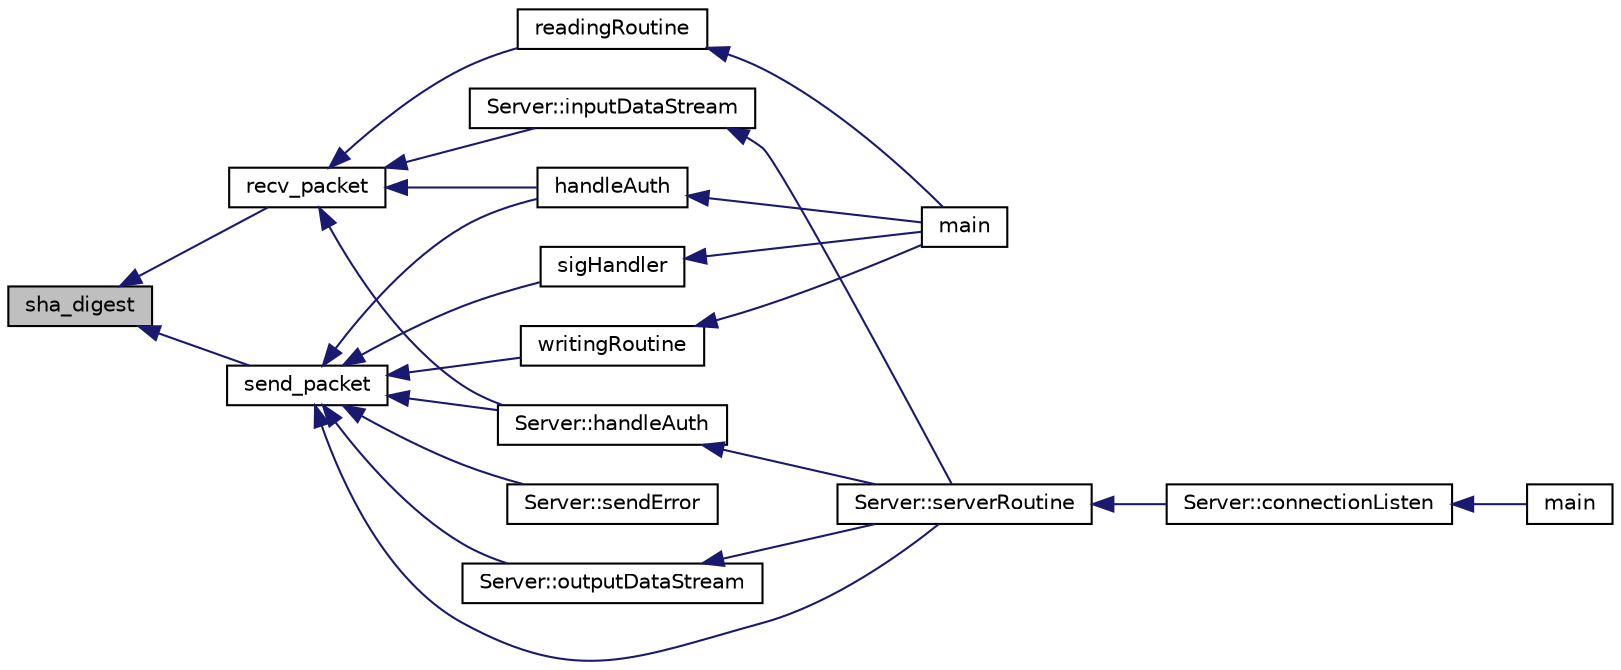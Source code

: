digraph "sha_digest"
{
  edge [fontname="Helvetica",fontsize="10",labelfontname="Helvetica",labelfontsize="10"];
  node [fontname="Helvetica",fontsize="10",shape=record];
  rankdir="LR";
  Node1 [label="sha_digest",height=0.2,width=0.4,color="black", fillcolor="grey75", style="filled", fontcolor="black"];
  Node1 -> Node2 [dir="back",color="midnightblue",fontsize="10",style="solid",fontname="Helvetica"];
  Node2 [label="send_packet",height=0.2,width=0.4,color="black", fillcolor="white", style="filled",URL="$Packet_8cpp.html#a723198aebc9baad8998255313981e357",tooltip="Sends data in form of a SSH_Packet to the SSL socket given. "];
  Node2 -> Node3 [dir="back",color="midnightblue",fontsize="10",style="solid",fontname="Helvetica"];
  Node3 [label="sigHandler",height=0.2,width=0.4,color="black", fillcolor="white", style="filled",URL="$client_8cpp.html#a6fbd5f39facef76ebf39841ec216c287"];
  Node3 -> Node4 [dir="back",color="midnightblue",fontsize="10",style="solid",fontname="Helvetica"];
  Node4 [label="main",height=0.2,width=0.4,color="black", fillcolor="white", style="filled",URL="$client_8cpp.html#a0ddf1224851353fc92bfbff6f499fa97"];
  Node2 -> Node5 [dir="back",color="midnightblue",fontsize="10",style="solid",fontname="Helvetica"];
  Node5 [label="handleAuth",height=0.2,width=0.4,color="black", fillcolor="white", style="filled",URL="$client_8cpp.html#acc99c06b8569296d01808f0193b0e44c"];
  Node5 -> Node4 [dir="back",color="midnightblue",fontsize="10",style="solid",fontname="Helvetica"];
  Node2 -> Node6 [dir="back",color="midnightblue",fontsize="10",style="solid",fontname="Helvetica"];
  Node6 [label="writingRoutine",height=0.2,width=0.4,color="black", fillcolor="white", style="filled",URL="$client_8cpp.html#a431ad8c77691faa3a9c61245742e432d"];
  Node6 -> Node4 [dir="back",color="midnightblue",fontsize="10",style="solid",fontname="Helvetica"];
  Node2 -> Node7 [dir="back",color="midnightblue",fontsize="10",style="solid",fontname="Helvetica"];
  Node7 [label="Server::outputDataStream",height=0.2,width=0.4,color="black", fillcolor="white", style="filled",URL="$classServer.html#a0b247f8f2166b36c3575c4678d0755e9",tooltip="Constantly reads output from the shell and outputs it to the SSL socket. "];
  Node7 -> Node8 [dir="back",color="midnightblue",fontsize="10",style="solid",fontname="Helvetica"];
  Node8 [label="Server::serverRoutine",height=0.2,width=0.4,color="black", fillcolor="white", style="filled",URL="$classServer.html#a47b6e405d109cdd27838220684f0e2e5",tooltip="Prepares execution environment. Runs out and input data streams, spawns a shell for the client..."];
  Node8 -> Node9 [dir="back",color="midnightblue",fontsize="10",style="solid",fontname="Helvetica"];
  Node9 [label="Server::connectionListen",height=0.2,width=0.4,color="black", fillcolor="white", style="filled",URL="$classServer.html#a258c0a0a42d0be99bc4a36b4e6212ed2",tooltip="Listens to connections, fork()&#39;s a child running a shell, reading and writing sessions for each conne..."];
  Node9 -> Node10 [dir="back",color="midnightblue",fontsize="10",style="solid",fontname="Helvetica"];
  Node10 [label="main",height=0.2,width=0.4,color="black", fillcolor="white", style="filled",URL="$server_2src_2main_8cpp.html#a0ddf1224851353fc92bfbff6f499fa97"];
  Node2 -> Node11 [dir="back",color="midnightblue",fontsize="10",style="solid",fontname="Helvetica"];
  Node11 [label="Server::sendError",height=0.2,width=0.4,color="black", fillcolor="white", style="filled",URL="$classServer.html#abc80f4931ae5b5860a9f70ffac1b89c5",tooltip="Sends an error to the SSL socket. "];
  Node2 -> Node8 [dir="back",color="midnightblue",fontsize="10",style="solid",fontname="Helvetica"];
  Node2 -> Node12 [dir="back",color="midnightblue",fontsize="10",style="solid",fontname="Helvetica"];
  Node12 [label="Server::handleAuth",height=0.2,width=0.4,color="black", fillcolor="white", style="filled",URL="$classServer.html#a7d999a07f62d1d3d7dff37b6935c01a6"];
  Node12 -> Node8 [dir="back",color="midnightblue",fontsize="10",style="solid",fontname="Helvetica"];
  Node1 -> Node13 [dir="back",color="midnightblue",fontsize="10",style="solid",fontname="Helvetica"];
  Node13 [label="recv_packet",height=0.2,width=0.4,color="black", fillcolor="white", style="filled",URL="$Packet_8cpp.html#adaa6274c063dfae816caaf9a68774698",tooltip="Recieves a SSH_Packet from an SSL socket. Reads each part and assembles it into the structure..."];
  Node13 -> Node5 [dir="back",color="midnightblue",fontsize="10",style="solid",fontname="Helvetica"];
  Node13 -> Node14 [dir="back",color="midnightblue",fontsize="10",style="solid",fontname="Helvetica"];
  Node14 [label="readingRoutine",height=0.2,width=0.4,color="black", fillcolor="white", style="filled",URL="$client_8cpp.html#a27a351c36242ef9bb012af52da279653"];
  Node14 -> Node4 [dir="back",color="midnightblue",fontsize="10",style="solid",fontname="Helvetica"];
  Node13 -> Node15 [dir="back",color="midnightblue",fontsize="10",style="solid",fontname="Helvetica"];
  Node15 [label="Server::inputDataStream",height=0.2,width=0.4,color="black", fillcolor="white", style="filled",URL="$classServer.html#a8d9328ec355e42c8abf49ae0d4771399",tooltip="Constantly reads from SSL socket and redirects it to the shell. "];
  Node15 -> Node8 [dir="back",color="midnightblue",fontsize="10",style="solid",fontname="Helvetica"];
  Node13 -> Node12 [dir="back",color="midnightblue",fontsize="10",style="solid",fontname="Helvetica"];
}

